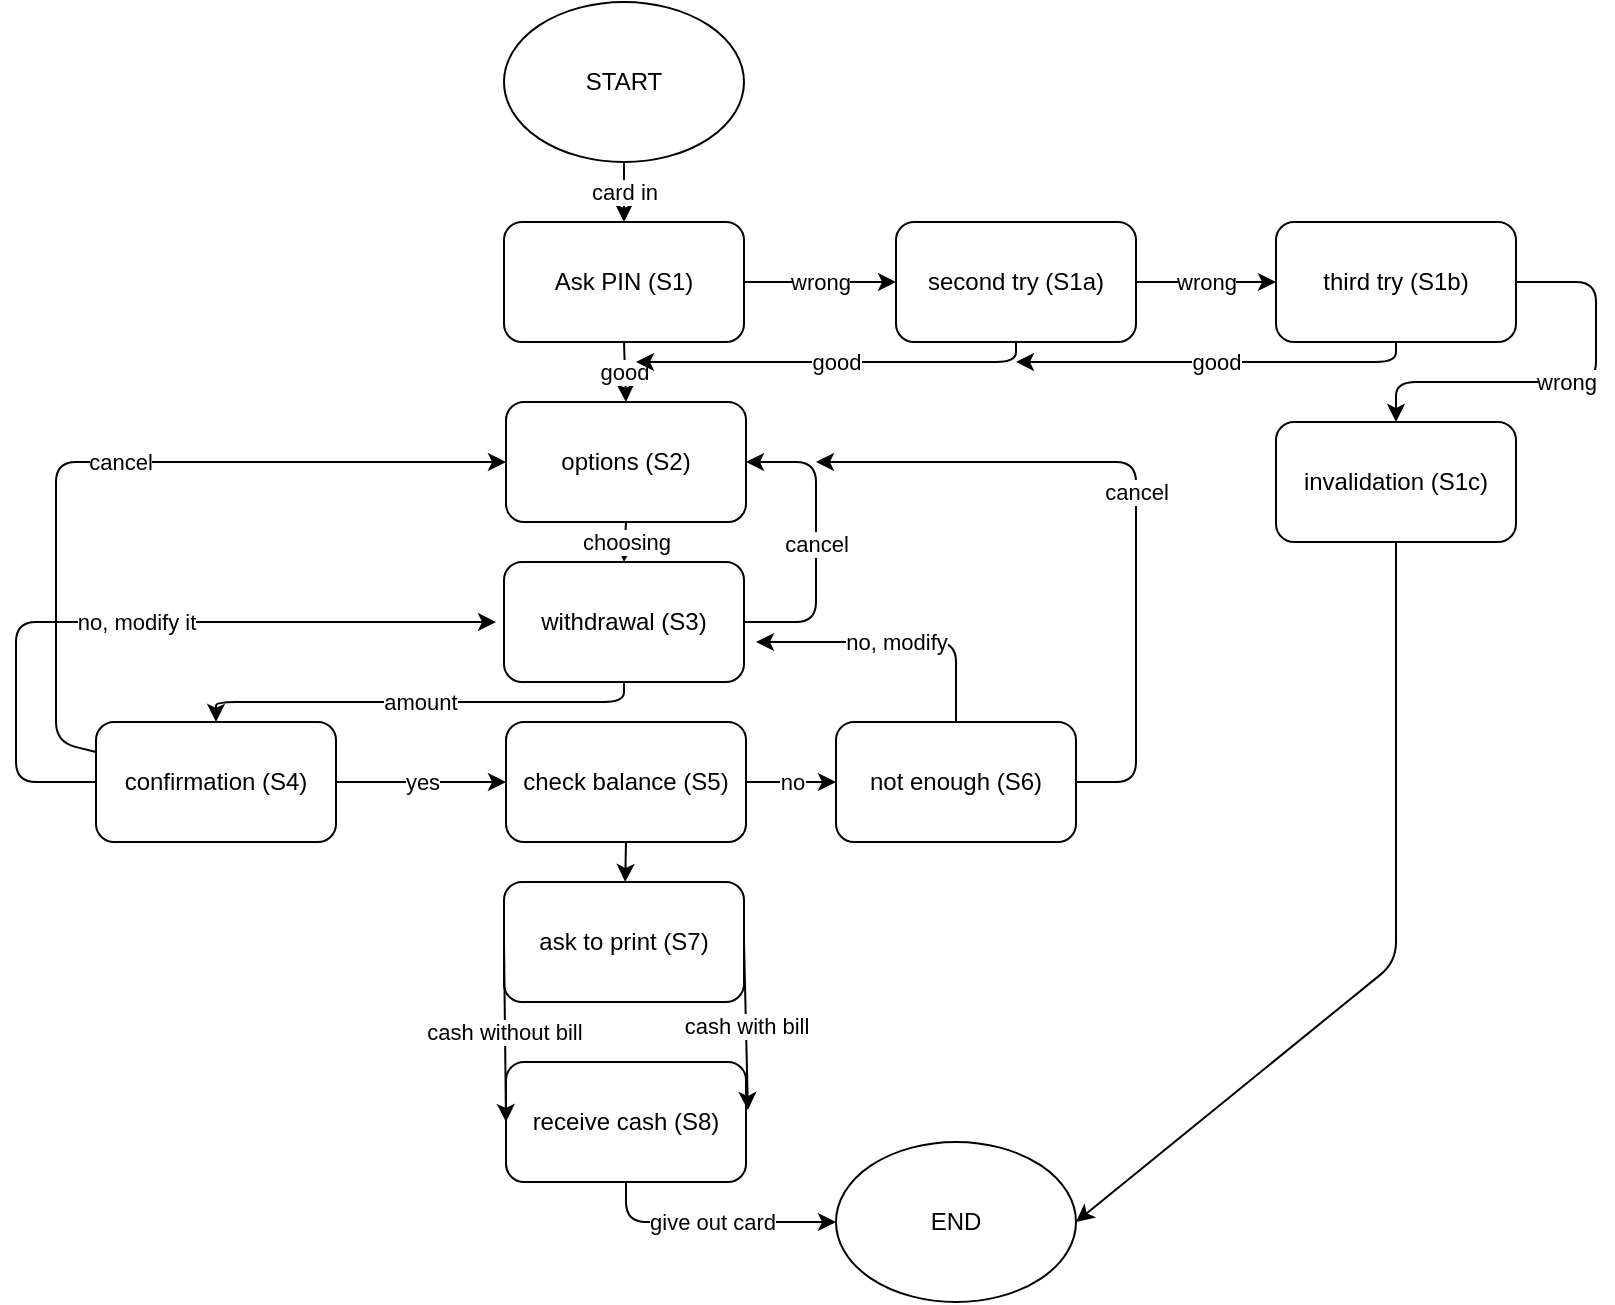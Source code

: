 <mxfile version="14.2.7" type="github">
  <diagram id="Du25G3xdlWZaiRzff17z" name="Page-1">
    <mxGraphModel dx="801" dy="1656" grid="1" gridSize="10" guides="1" tooltips="1" connect="1" arrows="1" fold="1" page="1" pageScale="1" pageWidth="827" pageHeight="1169" math="0" shadow="0">
      <root>
        <object label="" id="0">
          <mxCell />
        </object>
        <mxCell id="1" parent="0" />
        <mxCell id="rEAg5676R7OvIx7oz54y-1" value="START" style="ellipse;whiteSpace=wrap;html=1;" vertex="1" parent="1">
          <mxGeometry x="294" y="-10" width="120" height="80" as="geometry" />
        </mxCell>
        <mxCell id="rEAg5676R7OvIx7oz54y-2" value="END" style="ellipse;whiteSpace=wrap;html=1;" vertex="1" parent="1">
          <mxGeometry x="460" y="560" width="120" height="80" as="geometry" />
        </mxCell>
        <mxCell id="rEAg5676R7OvIx7oz54y-3" value="Ask PIN (S1)" style="rounded=1;whiteSpace=wrap;html=1;" vertex="1" parent="1">
          <mxGeometry x="294" y="100" width="120" height="60" as="geometry" />
        </mxCell>
        <mxCell id="rEAg5676R7OvIx7oz54y-4" value="options (S2)" style="rounded=1;whiteSpace=wrap;html=1;" vertex="1" parent="1">
          <mxGeometry x="295" y="190" width="120" height="60" as="geometry" />
        </mxCell>
        <mxCell id="rEAg5676R7OvIx7oz54y-5" value="withdrawal (S3)" style="rounded=1;whiteSpace=wrap;html=1;" vertex="1" parent="1">
          <mxGeometry x="294" y="270" width="120" height="60" as="geometry" />
        </mxCell>
        <mxCell id="rEAg5676R7OvIx7oz54y-6" value="confirmation (S4)" style="rounded=1;whiteSpace=wrap;html=1;" vertex="1" parent="1">
          <mxGeometry x="90" y="350" width="120" height="60" as="geometry" />
        </mxCell>
        <mxCell id="rEAg5676R7OvIx7oz54y-7" value="wrong" style="endArrow=classic;html=1;exitX=1;exitY=0.5;exitDx=0;exitDy=0;" edge="1" parent="1" source="rEAg5676R7OvIx7oz54y-3" target="rEAg5676R7OvIx7oz54y-8">
          <mxGeometry width="50" height="50" relative="1" as="geometry">
            <mxPoint x="390" y="280" as="sourcePoint" />
            <mxPoint x="440" y="230" as="targetPoint" />
          </mxGeometry>
        </mxCell>
        <mxCell id="rEAg5676R7OvIx7oz54y-8" value="second try (S1a)" style="rounded=1;whiteSpace=wrap;html=1;" vertex="1" parent="1">
          <mxGeometry x="490" y="100" width="120" height="60" as="geometry" />
        </mxCell>
        <mxCell id="rEAg5676R7OvIx7oz54y-9" value="third try (S1b)" style="rounded=1;whiteSpace=wrap;html=1;" vertex="1" parent="1">
          <mxGeometry x="680" y="100" width="120" height="60" as="geometry" />
        </mxCell>
        <mxCell id="rEAg5676R7OvIx7oz54y-10" value="wrong" style="endArrow=classic;html=1;exitX=1;exitY=0.5;exitDx=0;exitDy=0;" edge="1" parent="1" source="rEAg5676R7OvIx7oz54y-8" target="rEAg5676R7OvIx7oz54y-9">
          <mxGeometry width="50" height="50" relative="1" as="geometry">
            <mxPoint x="390" y="280" as="sourcePoint" />
            <mxPoint x="440" y="230" as="targetPoint" />
          </mxGeometry>
        </mxCell>
        <mxCell id="rEAg5676R7OvIx7oz54y-11" value="card in" style="endArrow=classic;html=1;exitX=0.5;exitY=1;exitDx=0;exitDy=0;entryX=0.5;entryY=0;entryDx=0;entryDy=0;" edge="1" parent="1" source="rEAg5676R7OvIx7oz54y-1" target="rEAg5676R7OvIx7oz54y-3">
          <mxGeometry width="50" height="50" relative="1" as="geometry">
            <mxPoint x="390" y="280" as="sourcePoint" />
            <mxPoint x="440" y="230" as="targetPoint" />
          </mxGeometry>
        </mxCell>
        <mxCell id="rEAg5676R7OvIx7oz54y-12" value="good" style="endArrow=classic;html=1;exitX=0.5;exitY=1;exitDx=0;exitDy=0;entryX=0.5;entryY=0;entryDx=0;entryDy=0;" edge="1" parent="1" source="rEAg5676R7OvIx7oz54y-3" target="rEAg5676R7OvIx7oz54y-4">
          <mxGeometry width="50" height="50" relative="1" as="geometry">
            <mxPoint x="390" y="280" as="sourcePoint" />
            <mxPoint x="354" y="180" as="targetPoint" />
          </mxGeometry>
        </mxCell>
        <mxCell id="rEAg5676R7OvIx7oz54y-13" value="good" style="endArrow=classic;html=1;exitX=0.5;exitY=1;exitDx=0;exitDy=0;" edge="1" parent="1" source="rEAg5676R7OvIx7oz54y-8">
          <mxGeometry width="50" height="50" relative="1" as="geometry">
            <mxPoint x="390" y="280" as="sourcePoint" />
            <mxPoint x="360" y="170" as="targetPoint" />
            <Array as="points">
              <mxPoint x="550" y="170" />
              <mxPoint x="500" y="170" />
            </Array>
          </mxGeometry>
        </mxCell>
        <mxCell id="rEAg5676R7OvIx7oz54y-14" value="good" style="endArrow=classic;html=1;exitX=0.5;exitY=1;exitDx=0;exitDy=0;" edge="1" parent="1" source="rEAg5676R7OvIx7oz54y-9">
          <mxGeometry width="50" height="50" relative="1" as="geometry">
            <mxPoint x="390" y="280" as="sourcePoint" />
            <mxPoint x="550" y="170" as="targetPoint" />
            <Array as="points">
              <mxPoint x="740" y="170" />
              <mxPoint x="640" y="170" />
            </Array>
          </mxGeometry>
        </mxCell>
        <mxCell id="rEAg5676R7OvIx7oz54y-15" value="invalidation (S1c)" style="rounded=1;whiteSpace=wrap;html=1;" vertex="1" parent="1">
          <mxGeometry x="680" y="200" width="120" height="60" as="geometry" />
        </mxCell>
        <mxCell id="rEAg5676R7OvIx7oz54y-16" value="wrong" style="endArrow=classic;html=1;exitX=1;exitY=0.5;exitDx=0;exitDy=0;entryX=0.5;entryY=0;entryDx=0;entryDy=0;" edge="1" parent="1" source="rEAg5676R7OvIx7oz54y-9" target="rEAg5676R7OvIx7oz54y-15">
          <mxGeometry width="50" height="50" relative="1" as="geometry">
            <mxPoint x="390" y="280" as="sourcePoint" />
            <mxPoint x="440" y="230" as="targetPoint" />
            <Array as="points">
              <mxPoint x="840" y="130" />
              <mxPoint x="840" y="180" />
              <mxPoint x="740" y="180" />
            </Array>
          </mxGeometry>
        </mxCell>
        <mxCell id="rEAg5676R7OvIx7oz54y-17" value="" style="endArrow=classic;html=1;exitX=0.5;exitY=1;exitDx=0;exitDy=0;entryX=1;entryY=0.5;entryDx=0;entryDy=0;" edge="1" parent="1" source="rEAg5676R7OvIx7oz54y-15" target="rEAg5676R7OvIx7oz54y-2">
          <mxGeometry width="50" height="50" relative="1" as="geometry">
            <mxPoint x="490" y="280" as="sourcePoint" />
            <mxPoint x="760" y="440" as="targetPoint" />
            <Array as="points">
              <mxPoint x="740" y="470" />
            </Array>
          </mxGeometry>
        </mxCell>
        <mxCell id="rEAg5676R7OvIx7oz54y-18" value="choosing" style="endArrow=classic;html=1;exitX=0.5;exitY=1;exitDx=0;exitDy=0;entryX=0.5;entryY=0;entryDx=0;entryDy=0;" edge="1" parent="1" source="rEAg5676R7OvIx7oz54y-4" target="rEAg5676R7OvIx7oz54y-5">
          <mxGeometry width="50" height="50" relative="1" as="geometry">
            <mxPoint x="390" y="260" as="sourcePoint" />
            <mxPoint x="540" y="230" as="targetPoint" />
          </mxGeometry>
        </mxCell>
        <mxCell id="rEAg5676R7OvIx7oz54y-19" value="amount" style="endArrow=classic;html=1;exitX=0.5;exitY=1;exitDx=0;exitDy=0;entryX=0.5;entryY=0;entryDx=0;entryDy=0;" edge="1" parent="1" source="rEAg5676R7OvIx7oz54y-5" target="rEAg5676R7OvIx7oz54y-6">
          <mxGeometry width="50" height="50" relative="1" as="geometry">
            <mxPoint x="490" y="280" as="sourcePoint" />
            <mxPoint x="540" y="230" as="targetPoint" />
            <Array as="points">
              <mxPoint x="354" y="340" />
              <mxPoint x="150" y="340" />
            </Array>
          </mxGeometry>
        </mxCell>
        <mxCell id="rEAg5676R7OvIx7oz54y-20" value="yes" style="endArrow=classic;html=1;exitX=1;exitY=0.5;exitDx=0;exitDy=0;entryX=0;entryY=0.5;entryDx=0;entryDy=0;" edge="1" parent="1" source="rEAg5676R7OvIx7oz54y-6" target="rEAg5676R7OvIx7oz54y-22">
          <mxGeometry width="50" height="50" relative="1" as="geometry">
            <mxPoint x="490" y="280" as="sourcePoint" />
            <mxPoint x="540" y="230" as="targetPoint" />
          </mxGeometry>
        </mxCell>
        <mxCell id="rEAg5676R7OvIx7oz54y-21" value="cancel" style="endArrow=classic;html=1;exitX=1;exitY=0.5;exitDx=0;exitDy=0;entryX=1;entryY=0.5;entryDx=0;entryDy=0;" edge="1" parent="1" source="rEAg5676R7OvIx7oz54y-5" target="rEAg5676R7OvIx7oz54y-4">
          <mxGeometry width="50" height="50" relative="1" as="geometry">
            <mxPoint x="420" y="442" as="sourcePoint" />
            <mxPoint x="540" y="220" as="targetPoint" />
            <Array as="points">
              <mxPoint x="450" y="300" />
              <mxPoint x="450" y="220" />
            </Array>
          </mxGeometry>
        </mxCell>
        <mxCell id="rEAg5676R7OvIx7oz54y-22" value="check balance (S5)" style="rounded=1;whiteSpace=wrap;html=1;sketch=0;" vertex="1" parent="1">
          <mxGeometry x="295" y="350" width="120" height="60" as="geometry" />
        </mxCell>
        <mxCell id="rEAg5676R7OvIx7oz54y-23" value="no, modify it" style="endArrow=classic;html=1;exitX=0;exitY=0.5;exitDx=0;exitDy=0;" edge="1" parent="1" source="rEAg5676R7OvIx7oz54y-6">
          <mxGeometry width="50" height="50" relative="1" as="geometry">
            <mxPoint x="360" y="380" as="sourcePoint" />
            <mxPoint x="290" y="300" as="targetPoint" />
            <Array as="points">
              <mxPoint x="50" y="380" />
              <mxPoint x="50" y="300" />
            </Array>
          </mxGeometry>
        </mxCell>
        <mxCell id="rEAg5676R7OvIx7oz54y-24" value="cancel" style="endArrow=classic;html=1;exitX=0;exitY=0.25;exitDx=0;exitDy=0;entryX=0;entryY=0.5;entryDx=0;entryDy=0;" edge="1" parent="1" source="rEAg5676R7OvIx7oz54y-6" target="rEAg5676R7OvIx7oz54y-4">
          <mxGeometry width="50" height="50" relative="1" as="geometry">
            <mxPoint x="360" y="380" as="sourcePoint" />
            <mxPoint x="410" y="330" as="targetPoint" />
            <Array as="points">
              <mxPoint x="70" y="360" />
              <mxPoint x="70" y="220" />
            </Array>
          </mxGeometry>
        </mxCell>
        <mxCell id="rEAg5676R7OvIx7oz54y-25" value="not enough (S6)" style="rounded=1;whiteSpace=wrap;html=1;sketch=0;" vertex="1" parent="1">
          <mxGeometry x="460" y="350" width="120" height="60" as="geometry" />
        </mxCell>
        <mxCell id="rEAg5676R7OvIx7oz54y-26" value="no" style="endArrow=classic;html=1;exitX=1;exitY=0.5;exitDx=0;exitDy=0;entryX=0;entryY=0.5;entryDx=0;entryDy=0;" edge="1" parent="1" source="rEAg5676R7OvIx7oz54y-22" target="rEAg5676R7OvIx7oz54y-25">
          <mxGeometry width="50" height="50" relative="1" as="geometry">
            <mxPoint x="360" y="380" as="sourcePoint" />
            <mxPoint x="410" y="330" as="targetPoint" />
          </mxGeometry>
        </mxCell>
        <mxCell id="rEAg5676R7OvIx7oz54y-27" value="no, modify" style="endArrow=classic;html=1;exitX=0.5;exitY=0;exitDx=0;exitDy=0;" edge="1" parent="1" source="rEAg5676R7OvIx7oz54y-25">
          <mxGeometry width="50" height="50" relative="1" as="geometry">
            <mxPoint x="360" y="380" as="sourcePoint" />
            <mxPoint x="420" y="310" as="targetPoint" />
            <Array as="points">
              <mxPoint x="520" y="310" />
            </Array>
          </mxGeometry>
        </mxCell>
        <mxCell id="rEAg5676R7OvIx7oz54y-28" value="cancel" style="endArrow=classic;html=1;exitX=1;exitY=0.5;exitDx=0;exitDy=0;" edge="1" parent="1" source="rEAg5676R7OvIx7oz54y-25">
          <mxGeometry width="50" height="50" relative="1" as="geometry">
            <mxPoint x="360" y="380" as="sourcePoint" />
            <mxPoint x="450" y="220" as="targetPoint" />
            <Array as="points">
              <mxPoint x="610" y="380" />
              <mxPoint x="610" y="220" />
            </Array>
          </mxGeometry>
        </mxCell>
        <mxCell id="rEAg5676R7OvIx7oz54y-29" value="" style="endArrow=classic;html=1;exitX=0.5;exitY=1;exitDx=0;exitDy=0;" edge="1" parent="1" source="rEAg5676R7OvIx7oz54y-22" target="rEAg5676R7OvIx7oz54y-30">
          <mxGeometry width="50" height="50" relative="1" as="geometry">
            <mxPoint x="360" y="380" as="sourcePoint" />
            <mxPoint x="355" y="430" as="targetPoint" />
          </mxGeometry>
        </mxCell>
        <mxCell id="rEAg5676R7OvIx7oz54y-30" value="ask to print (S7)" style="rounded=1;whiteSpace=wrap;html=1;" vertex="1" parent="1">
          <mxGeometry x="294" y="430" width="120" height="60" as="geometry" />
        </mxCell>
        <mxCell id="rEAg5676R7OvIx7oz54y-31" value="receive cash (S8)" style="rounded=1;whiteSpace=wrap;html=1;sketch=0;" vertex="1" parent="1">
          <mxGeometry x="295" y="520" width="120" height="60" as="geometry" />
        </mxCell>
        <mxCell id="rEAg5676R7OvIx7oz54y-32" value="cash without bill" style="endArrow=classic;html=1;exitX=0;exitY=0.5;exitDx=0;exitDy=0;entryX=0;entryY=0.5;entryDx=0;entryDy=0;" edge="1" parent="1" source="rEAg5676R7OvIx7oz54y-30" target="rEAg5676R7OvIx7oz54y-31">
          <mxGeometry width="50" height="50" relative="1" as="geometry">
            <mxPoint x="360" y="470" as="sourcePoint" />
            <mxPoint x="410" y="420" as="targetPoint" />
          </mxGeometry>
        </mxCell>
        <mxCell id="rEAg5676R7OvIx7oz54y-33" value="cash with bill" style="endArrow=classic;html=1;exitX=1;exitY=0.5;exitDx=0;exitDy=0;entryX=1.008;entryY=0.4;entryDx=0;entryDy=0;entryPerimeter=0;" edge="1" parent="1" source="rEAg5676R7OvIx7oz54y-30" target="rEAg5676R7OvIx7oz54y-31">
          <mxGeometry width="50" height="50" relative="1" as="geometry">
            <mxPoint x="360" y="470" as="sourcePoint" />
            <mxPoint x="410" y="420" as="targetPoint" />
          </mxGeometry>
        </mxCell>
        <mxCell id="rEAg5676R7OvIx7oz54y-34" value="give out card" style="endArrow=classic;html=1;exitX=0.5;exitY=1;exitDx=0;exitDy=0;entryX=0;entryY=0.5;entryDx=0;entryDy=0;" edge="1" parent="1" source="rEAg5676R7OvIx7oz54y-31" target="rEAg5676R7OvIx7oz54y-2">
          <mxGeometry width="50" height="50" relative="1" as="geometry">
            <mxPoint x="360" y="470" as="sourcePoint" />
            <mxPoint x="410" y="420" as="targetPoint" />
            <Array as="points">
              <mxPoint x="355" y="600" />
            </Array>
          </mxGeometry>
        </mxCell>
      </root>
    </mxGraphModel>
  </diagram>
</mxfile>
